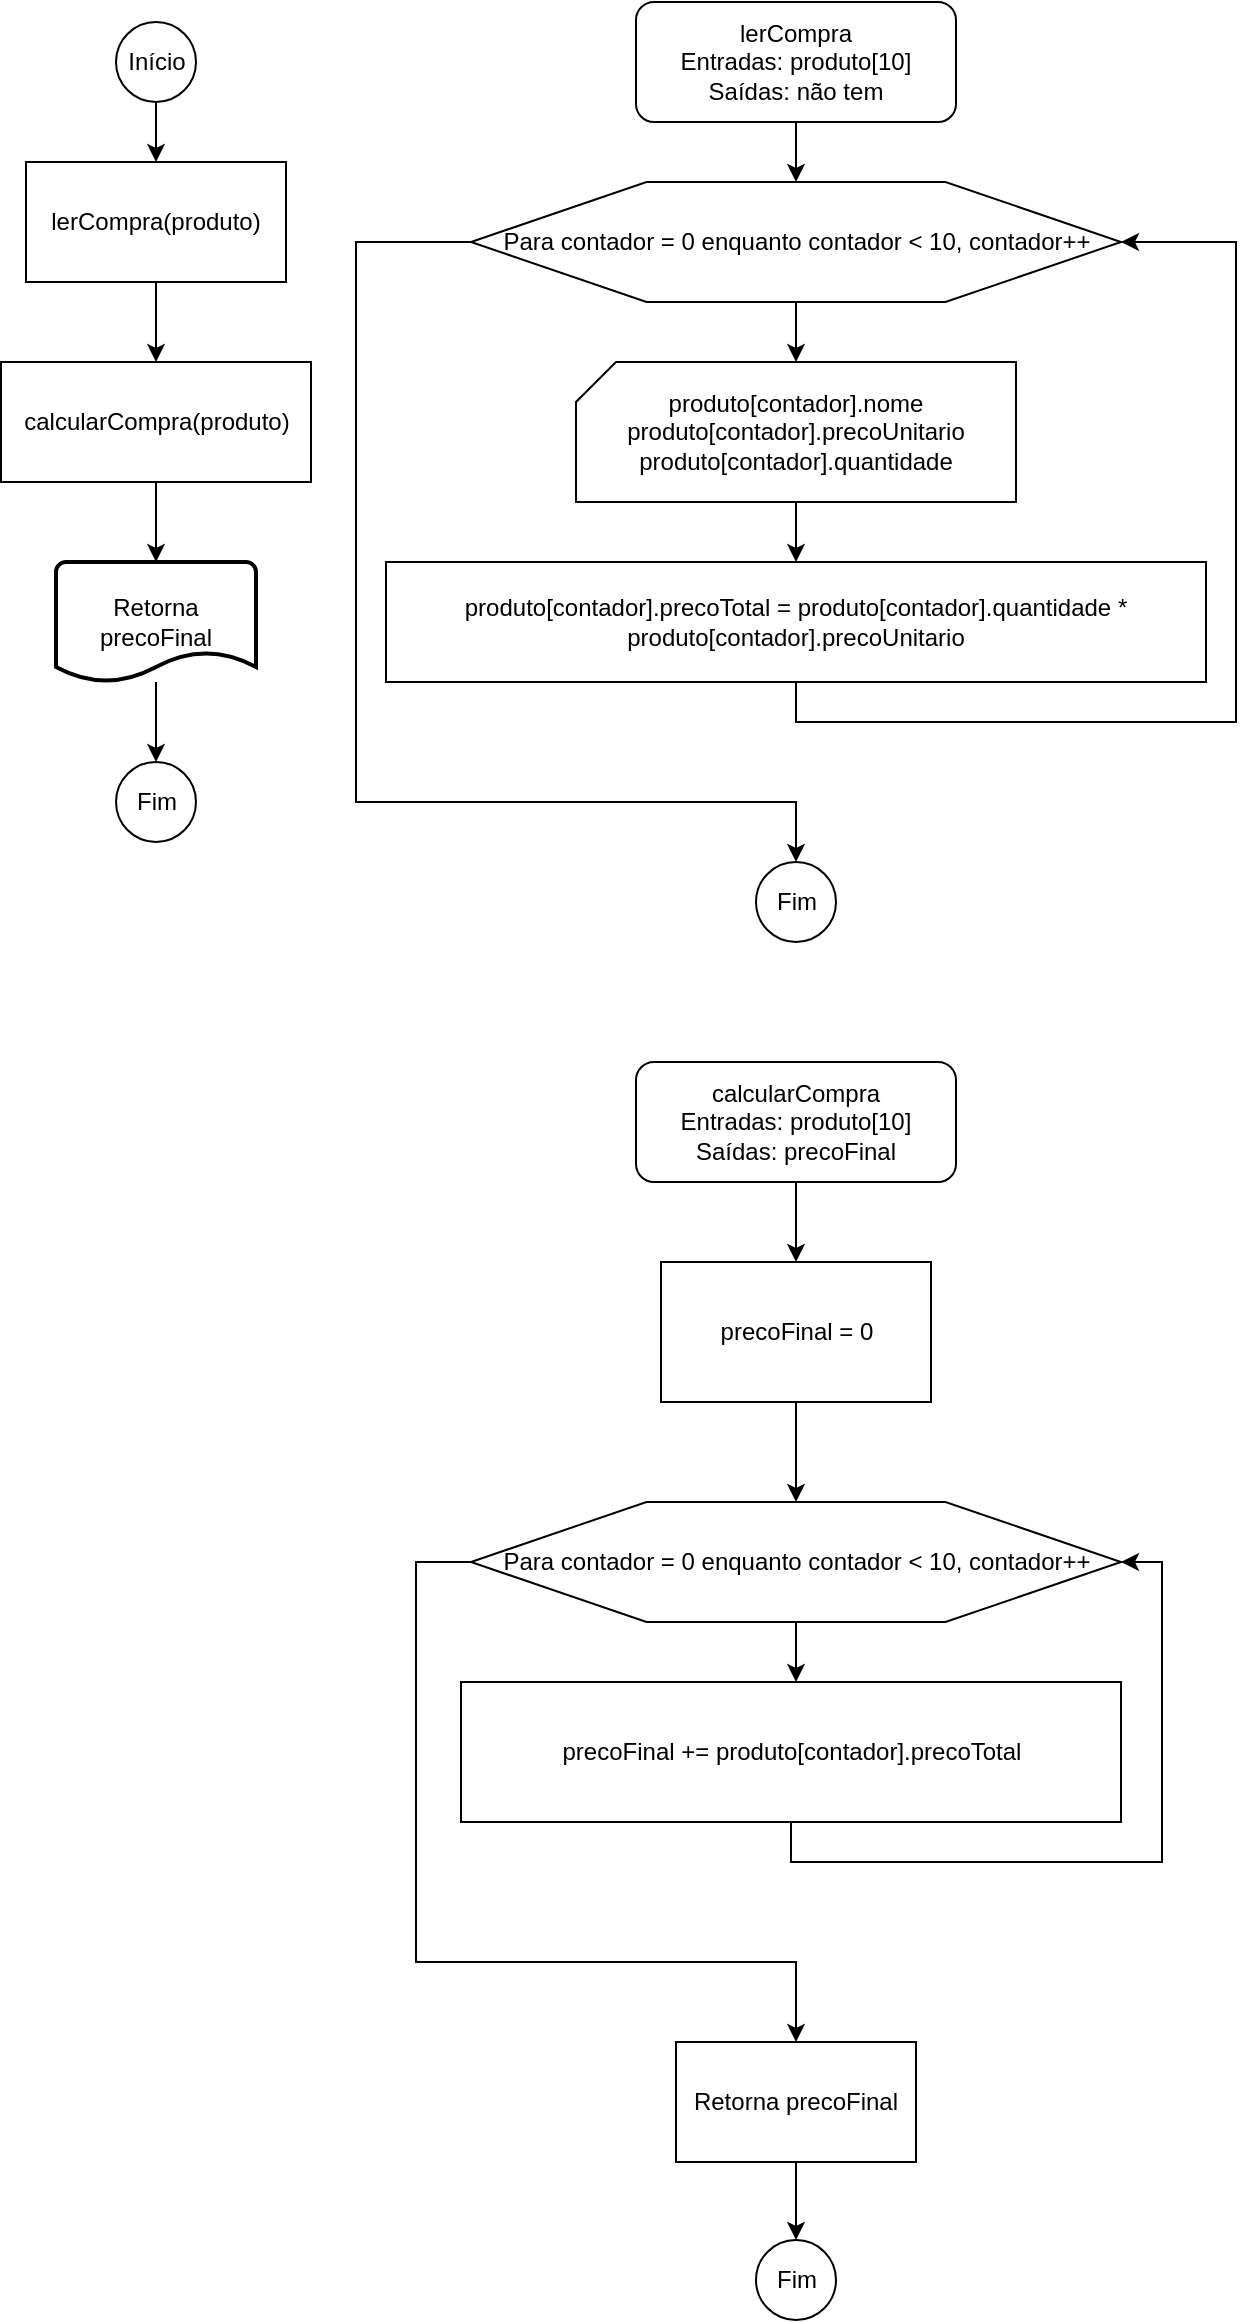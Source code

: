 <mxfile version="18.1.3" type="device"><diagram id="IhmtGEdOpjk4TUOVudAo" name="Página-1"><mxGraphModel dx="849" dy="863" grid="1" gridSize="10" guides="1" tooltips="1" connect="1" arrows="1" fold="1" page="1" pageScale="1" pageWidth="827" pageHeight="1169" math="0" shadow="0"><root><mxCell id="0"/><mxCell id="1" parent="0"/><mxCell id="90f9TEYtNG20V0BUkp-E-4" value="" style="edgeStyle=orthogonalEdgeStyle;rounded=0;orthogonalLoop=1;jettySize=auto;html=1;" edge="1" parent="1" source="90f9TEYtNG20V0BUkp-E-1" target="90f9TEYtNG20V0BUkp-E-2"><mxGeometry relative="1" as="geometry"/></mxCell><mxCell id="90f9TEYtNG20V0BUkp-E-1" value="Início" style="verticalLabelPosition=middle;verticalAlign=middle;html=1;shape=mxgraph.flowchart.on-page_reference;labelPosition=center;align=center;" vertex="1" parent="1"><mxGeometry x="100" y="20" width="40" height="40" as="geometry"/></mxCell><mxCell id="90f9TEYtNG20V0BUkp-E-5" value="" style="edgeStyle=orthogonalEdgeStyle;rounded=0;orthogonalLoop=1;jettySize=auto;html=1;" edge="1" parent="1" source="90f9TEYtNG20V0BUkp-E-2" target="90f9TEYtNG20V0BUkp-E-3"><mxGeometry relative="1" as="geometry"/></mxCell><mxCell id="90f9TEYtNG20V0BUkp-E-2" value="lerCompra(produto)" style="rounded=0;whiteSpace=wrap;html=1;" vertex="1" parent="1"><mxGeometry x="55" y="90" width="130" height="60" as="geometry"/></mxCell><mxCell id="90f9TEYtNG20V0BUkp-E-44" value="" style="edgeStyle=orthogonalEdgeStyle;rounded=0;orthogonalLoop=1;jettySize=auto;html=1;" edge="1" parent="1" source="90f9TEYtNG20V0BUkp-E-3" target="90f9TEYtNG20V0BUkp-E-43"><mxGeometry relative="1" as="geometry"/></mxCell><mxCell id="90f9TEYtNG20V0BUkp-E-3" value="calcularCompra(produto)" style="rounded=0;whiteSpace=wrap;html=1;" vertex="1" parent="1"><mxGeometry x="42.5" y="190" width="155" height="60" as="geometry"/></mxCell><mxCell id="90f9TEYtNG20V0BUkp-E-6" value="Fim" style="verticalLabelPosition=middle;verticalAlign=middle;html=1;shape=mxgraph.flowchart.on-page_reference;labelPosition=center;align=center;" vertex="1" parent="1"><mxGeometry x="100" y="390" width="40" height="40" as="geometry"/></mxCell><mxCell id="90f9TEYtNG20V0BUkp-E-10" value="" style="edgeStyle=orthogonalEdgeStyle;rounded=0;orthogonalLoop=1;jettySize=auto;html=1;" edge="1" parent="1" source="90f9TEYtNG20V0BUkp-E-8" target="90f9TEYtNG20V0BUkp-E-9"><mxGeometry relative="1" as="geometry"/></mxCell><mxCell id="90f9TEYtNG20V0BUkp-E-8" value="lerCompra&lt;br&gt;Entradas: produto[10]&lt;br&gt;Saídas: não tem" style="rounded=1;whiteSpace=wrap;html=1;" vertex="1" parent="1"><mxGeometry x="360" y="10" width="160" height="60" as="geometry"/></mxCell><mxCell id="90f9TEYtNG20V0BUkp-E-13" value="" style="edgeStyle=orthogonalEdgeStyle;rounded=0;orthogonalLoop=1;jettySize=auto;html=1;" edge="1" parent="1" source="90f9TEYtNG20V0BUkp-E-9" target="90f9TEYtNG20V0BUkp-E-11"><mxGeometry relative="1" as="geometry"/></mxCell><mxCell id="90f9TEYtNG20V0BUkp-E-17" style="edgeStyle=orthogonalEdgeStyle;rounded=0;orthogonalLoop=1;jettySize=auto;html=1;entryX=0.5;entryY=0;entryDx=0;entryDy=0;entryPerimeter=0;" edge="1" parent="1" source="90f9TEYtNG20V0BUkp-E-9" target="90f9TEYtNG20V0BUkp-E-16"><mxGeometry relative="1" as="geometry"><Array as="points"><mxPoint x="220" y="130"/><mxPoint x="220" y="410"/><mxPoint x="440" y="410"/></Array></mxGeometry></mxCell><mxCell id="90f9TEYtNG20V0BUkp-E-9" value="Para contador = 0 enquanto contador &amp;lt; 10, contador++" style="verticalLabelPosition=middle;verticalAlign=middle;html=1;shape=hexagon;perimeter=hexagonPerimeter2;arcSize=6;size=0.27;labelPosition=center;align=center;" vertex="1" parent="1"><mxGeometry x="277.5" y="100" width="325" height="60" as="geometry"/></mxCell><mxCell id="90f9TEYtNG20V0BUkp-E-14" value="" style="edgeStyle=orthogonalEdgeStyle;rounded=0;orthogonalLoop=1;jettySize=auto;html=1;" edge="1" parent="1" source="90f9TEYtNG20V0BUkp-E-11" target="90f9TEYtNG20V0BUkp-E-12"><mxGeometry relative="1" as="geometry"/></mxCell><mxCell id="90f9TEYtNG20V0BUkp-E-11" value="&lt;span style=&quot;&quot;&gt;produto[contador].nome&lt;br&gt;&lt;/span&gt;produto[contador].precoUnitario&lt;br&gt;produto[contador].quantidade&lt;span style=&quot;&quot;&gt;&lt;br&gt;&lt;/span&gt;" style="verticalLabelPosition=middle;verticalAlign=middle;html=1;shape=card;whiteSpace=wrap;size=20;arcSize=12;labelPosition=center;align=center;" vertex="1" parent="1"><mxGeometry x="330" y="190" width="220" height="70" as="geometry"/></mxCell><mxCell id="90f9TEYtNG20V0BUkp-E-15" style="edgeStyle=orthogonalEdgeStyle;rounded=0;orthogonalLoop=1;jettySize=auto;html=1;entryX=1;entryY=0.5;entryDx=0;entryDy=0;" edge="1" parent="1" source="90f9TEYtNG20V0BUkp-E-12" target="90f9TEYtNG20V0BUkp-E-9"><mxGeometry relative="1" as="geometry"><Array as="points"><mxPoint x="440" y="370"/><mxPoint x="660" y="370"/><mxPoint x="660" y="130"/></Array></mxGeometry></mxCell><mxCell id="90f9TEYtNG20V0BUkp-E-12" value="produto[contador].precoTotal = produto[contador].quantidade * produto[contador].precoUnitario" style="rounded=0;whiteSpace=wrap;html=1;" vertex="1" parent="1"><mxGeometry x="235" y="290" width="410" height="60" as="geometry"/></mxCell><mxCell id="90f9TEYtNG20V0BUkp-E-16" value="Fim" style="verticalLabelPosition=middle;verticalAlign=middle;html=1;shape=mxgraph.flowchart.on-page_reference;labelPosition=center;align=center;" vertex="1" parent="1"><mxGeometry x="420" y="440" width="40" height="40" as="geometry"/></mxCell><mxCell id="90f9TEYtNG20V0BUkp-E-39" value="" style="edgeStyle=orthogonalEdgeStyle;rounded=0;orthogonalLoop=1;jettySize=auto;html=1;" edge="1" parent="1" source="90f9TEYtNG20V0BUkp-E-19" target="90f9TEYtNG20V0BUkp-E-38"><mxGeometry relative="1" as="geometry"/></mxCell><mxCell id="90f9TEYtNG20V0BUkp-E-19" value="calcularCompra&lt;br&gt;Entradas: produto[10]&lt;br&gt;Saídas: precoFinal" style="rounded=1;whiteSpace=wrap;html=1;" vertex="1" parent="1"><mxGeometry x="360" y="540" width="160" height="60" as="geometry"/></mxCell><mxCell id="90f9TEYtNG20V0BUkp-E-20" value="" style="edgeStyle=orthogonalEdgeStyle;rounded=0;orthogonalLoop=1;jettySize=auto;html=1;" edge="1" parent="1" source="90f9TEYtNG20V0BUkp-E-22"><mxGeometry relative="1" as="geometry"><mxPoint x="440.0" y="850" as="targetPoint"/></mxGeometry></mxCell><mxCell id="90f9TEYtNG20V0BUkp-E-42" style="edgeStyle=orthogonalEdgeStyle;rounded=0;orthogonalLoop=1;jettySize=auto;html=1;" edge="1" parent="1" source="90f9TEYtNG20V0BUkp-E-22"><mxGeometry relative="1" as="geometry"><mxPoint x="440" y="1030" as="targetPoint"/><Array as="points"><mxPoint x="250" y="790"/><mxPoint x="250" y="990"/><mxPoint x="440" y="990"/></Array></mxGeometry></mxCell><mxCell id="90f9TEYtNG20V0BUkp-E-22" value="Para contador = 0 enquanto contador &amp;lt; 10, contador++" style="verticalLabelPosition=middle;verticalAlign=middle;html=1;shape=hexagon;perimeter=hexagonPerimeter2;arcSize=6;size=0.27;labelPosition=center;align=center;" vertex="1" parent="1"><mxGeometry x="277.5" y="760" width="325" height="60" as="geometry"/></mxCell><mxCell id="90f9TEYtNG20V0BUkp-E-41" style="edgeStyle=orthogonalEdgeStyle;rounded=0;orthogonalLoop=1;jettySize=auto;html=1;entryX=1;entryY=0.5;entryDx=0;entryDy=0;" edge="1" parent="1" source="90f9TEYtNG20V0BUkp-E-37" target="90f9TEYtNG20V0BUkp-E-22"><mxGeometry relative="1" as="geometry"><Array as="points"><mxPoint x="438" y="940"/><mxPoint x="623" y="940"/><mxPoint x="623" y="790"/></Array></mxGeometry></mxCell><mxCell id="90f9TEYtNG20V0BUkp-E-37" value="precoFinal += produto[contador].precoTotal" style="rounded=0;whiteSpace=wrap;html=1;" vertex="1" parent="1"><mxGeometry x="272.5" y="850" width="330" height="70" as="geometry"/></mxCell><mxCell id="90f9TEYtNG20V0BUkp-E-40" value="" style="edgeStyle=orthogonalEdgeStyle;rounded=0;orthogonalLoop=1;jettySize=auto;html=1;" edge="1" parent="1" source="90f9TEYtNG20V0BUkp-E-38" target="90f9TEYtNG20V0BUkp-E-22"><mxGeometry relative="1" as="geometry"/></mxCell><mxCell id="90f9TEYtNG20V0BUkp-E-38" value="precoFinal = 0" style="rounded=0;whiteSpace=wrap;html=1;" vertex="1" parent="1"><mxGeometry x="372.5" y="640" width="135" height="70" as="geometry"/></mxCell><mxCell id="90f9TEYtNG20V0BUkp-E-45" value="" style="edgeStyle=orthogonalEdgeStyle;rounded=0;orthogonalLoop=1;jettySize=auto;html=1;" edge="1" parent="1" source="90f9TEYtNG20V0BUkp-E-43" target="90f9TEYtNG20V0BUkp-E-6"><mxGeometry relative="1" as="geometry"/></mxCell><mxCell id="90f9TEYtNG20V0BUkp-E-43" value="Retorna precoFinal" style="strokeWidth=2;html=1;shape=mxgraph.flowchart.document2;whiteSpace=wrap;size=0.25;" vertex="1" parent="1"><mxGeometry x="70" y="290" width="100" height="60" as="geometry"/></mxCell><mxCell id="90f9TEYtNG20V0BUkp-E-48" value="" style="edgeStyle=orthogonalEdgeStyle;rounded=0;orthogonalLoop=1;jettySize=auto;html=1;" edge="1" parent="1" source="90f9TEYtNG20V0BUkp-E-46" target="90f9TEYtNG20V0BUkp-E-47"><mxGeometry relative="1" as="geometry"/></mxCell><mxCell id="90f9TEYtNG20V0BUkp-E-46" value="Retorna precoFinal" style="rounded=0;whiteSpace=wrap;html=1;" vertex="1" parent="1"><mxGeometry x="380" y="1030" width="120" height="60" as="geometry"/></mxCell><mxCell id="90f9TEYtNG20V0BUkp-E-47" value="Fim" style="verticalLabelPosition=middle;verticalAlign=middle;html=1;shape=mxgraph.flowchart.on-page_reference;labelPosition=center;align=center;" vertex="1" parent="1"><mxGeometry x="420" y="1129" width="40" height="40" as="geometry"/></mxCell></root></mxGraphModel></diagram></mxfile>
